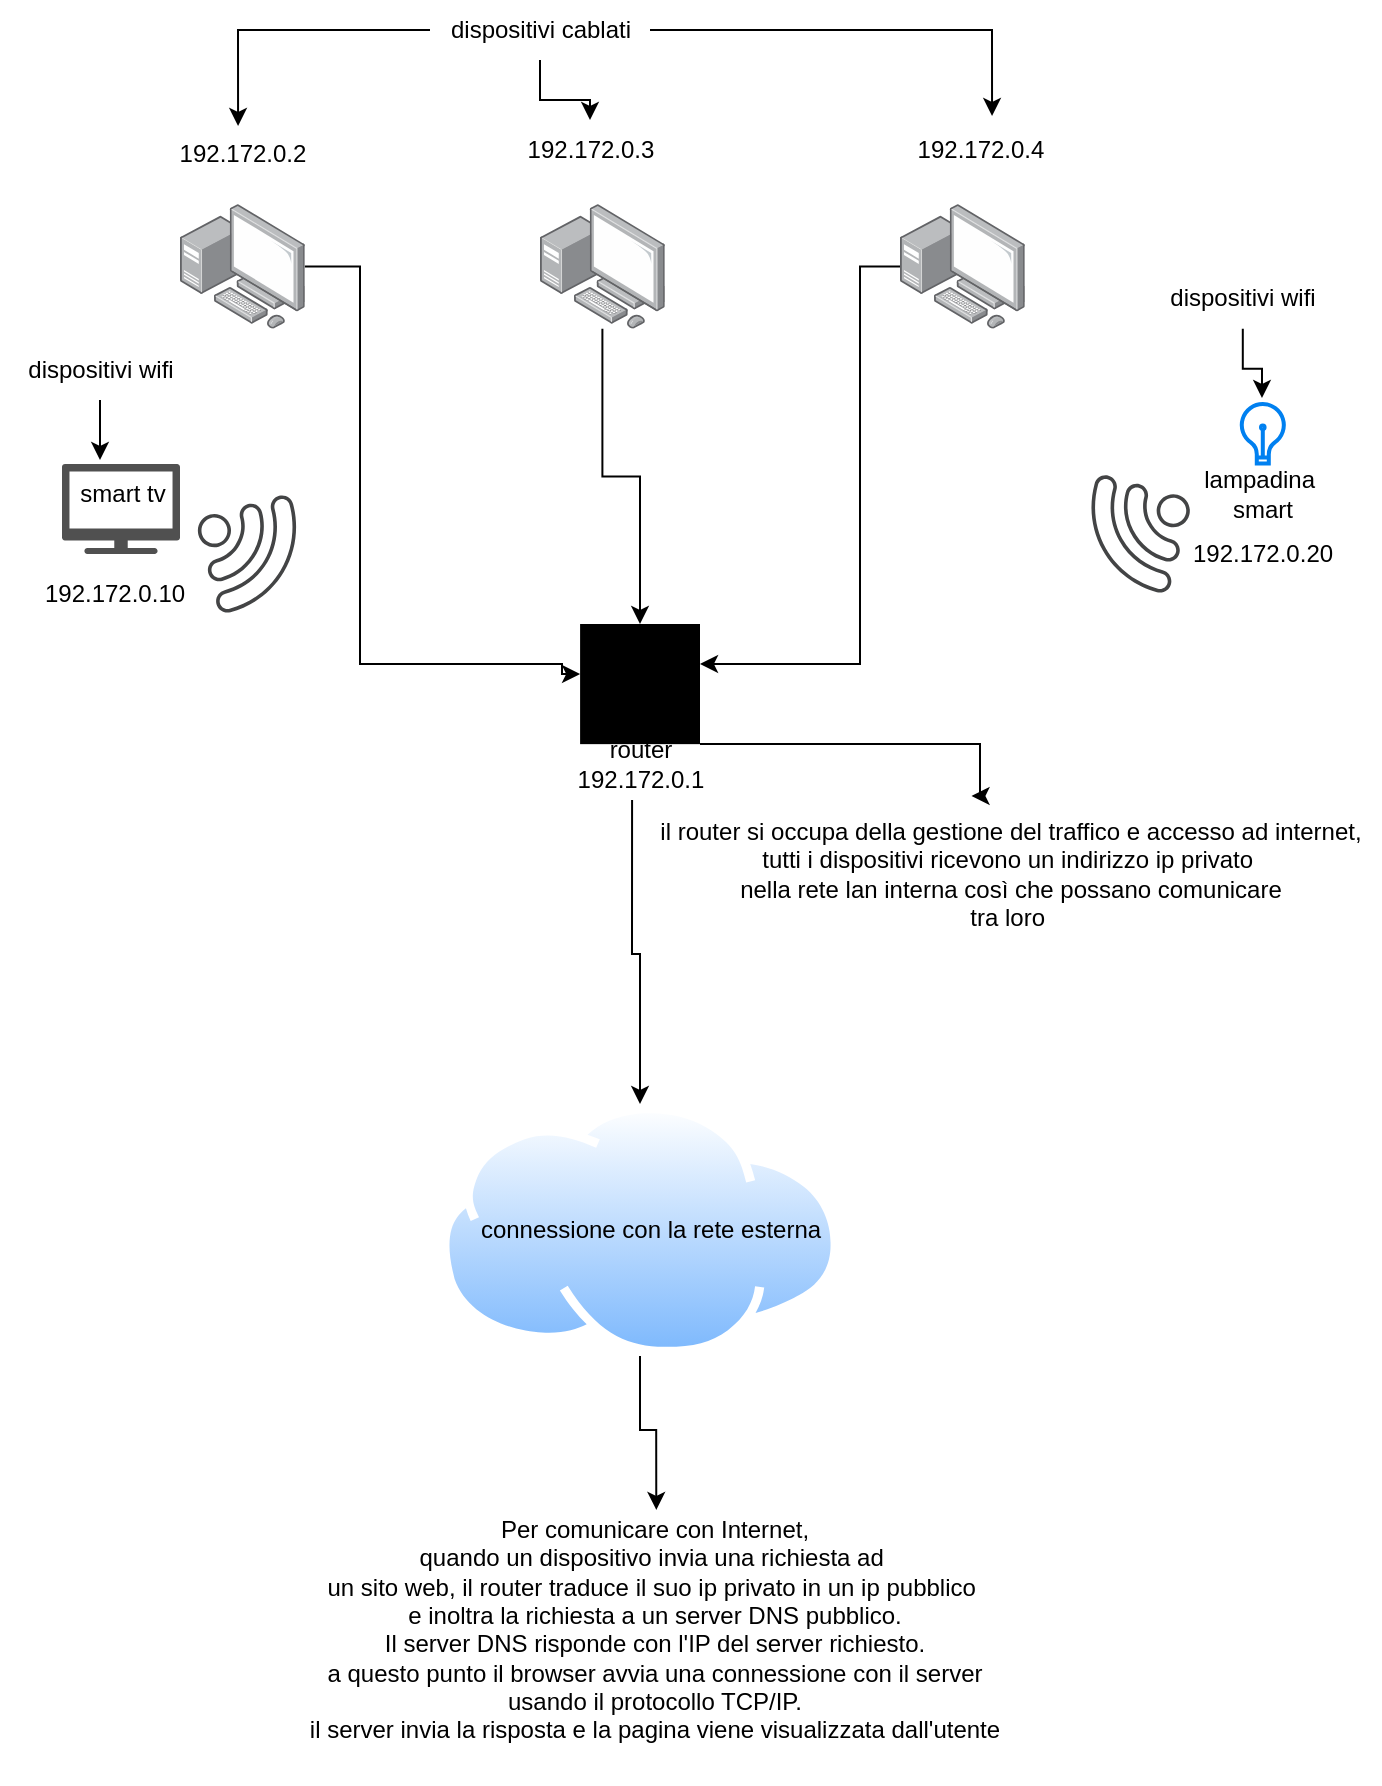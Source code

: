 <mxfile version="26.0.9">
  <diagram name="Pagina-1" id="2DPdEDVjBFWhLtTaOWAX">
    <mxGraphModel dx="1247" dy="1196" grid="1" gridSize="10" guides="1" tooltips="1" connect="1" arrows="1" fold="1" page="1" pageScale="1" pageWidth="827" pageHeight="1169" math="0" shadow="0">
      <root>
        <mxCell id="0" />
        <mxCell id="1" parent="0" />
        <mxCell id="dYL2p_-MX4AVTwZk4sk0-14" style="edgeStyle=orthogonalEdgeStyle;rounded=0;orthogonalLoop=1;jettySize=auto;html=1;" edge="1" parent="1" source="dYL2p_-MX4AVTwZk4sk0-3" target="dYL2p_-MX4AVTwZk4sk0-25">
          <mxGeometry relative="1" as="geometry">
            <mxPoint x="1120" y="345" as="targetPoint" />
            <Array as="points">
              <mxPoint x="1020" y="141" />
              <mxPoint x="1020" y="340" />
              <mxPoint x="1121" y="340" />
              <mxPoint x="1121" y="345" />
            </Array>
          </mxGeometry>
        </mxCell>
        <mxCell id="dYL2p_-MX4AVTwZk4sk0-3" value="" style="image;points=[];aspect=fixed;html=1;align=center;shadow=0;dashed=0;image=img/lib/allied_telesis/computer_and_terminals/Personal_Computer_with_Server.svg;" vertex="1" parent="1">
          <mxGeometry x="930" y="110" width="62.4" height="62.4" as="geometry" />
        </mxCell>
        <mxCell id="dYL2p_-MX4AVTwZk4sk0-13" style="edgeStyle=orthogonalEdgeStyle;rounded=0;orthogonalLoop=1;jettySize=auto;html=1;" edge="1" parent="1" source="dYL2p_-MX4AVTwZk4sk0-5" target="dYL2p_-MX4AVTwZk4sk0-25">
          <mxGeometry relative="1" as="geometry">
            <mxPoint x="1155" y="310" as="targetPoint" />
          </mxGeometry>
        </mxCell>
        <mxCell id="dYL2p_-MX4AVTwZk4sk0-5" value="" style="image;points=[];aspect=fixed;html=1;align=center;shadow=0;dashed=0;image=img/lib/allied_telesis/computer_and_terminals/Personal_Computer_with_Server.svg;" vertex="1" parent="1">
          <mxGeometry x="1110" y="110" width="62.4" height="62.4" as="geometry" />
        </mxCell>
        <mxCell id="dYL2p_-MX4AVTwZk4sk0-15" style="edgeStyle=orthogonalEdgeStyle;rounded=0;orthogonalLoop=1;jettySize=auto;html=1;" edge="1" parent="1" source="dYL2p_-MX4AVTwZk4sk0-6" target="dYL2p_-MX4AVTwZk4sk0-25">
          <mxGeometry relative="1" as="geometry">
            <mxPoint x="1190" y="345" as="targetPoint" />
            <Array as="points">
              <mxPoint x="1270" y="141" />
              <mxPoint x="1270" y="340" />
            </Array>
          </mxGeometry>
        </mxCell>
        <mxCell id="dYL2p_-MX4AVTwZk4sk0-6" value="" style="image;points=[];aspect=fixed;html=1;align=center;shadow=0;dashed=0;image=img/lib/allied_telesis/computer_and_terminals/Personal_Computer_with_Server.svg;" vertex="1" parent="1">
          <mxGeometry x="1290" y="110" width="62.4" height="62.4" as="geometry" />
        </mxCell>
        <mxCell id="dYL2p_-MX4AVTwZk4sk0-9" value="192.172.0.2" style="text;html=1;align=center;verticalAlign=middle;resizable=0;points=[];autosize=1;strokeColor=none;fillColor=none;" vertex="1" parent="1">
          <mxGeometry x="916.2" y="70" width="90" height="30" as="geometry" />
        </mxCell>
        <mxCell id="dYL2p_-MX4AVTwZk4sk0-10" value="192.172.0.3" style="text;html=1;align=center;verticalAlign=middle;resizable=0;points=[];autosize=1;strokeColor=none;fillColor=none;" vertex="1" parent="1">
          <mxGeometry x="1090" y="68" width="90" height="30" as="geometry" />
        </mxCell>
        <mxCell id="dYL2p_-MX4AVTwZk4sk0-11" value="192.172.0.4" style="text;html=1;align=center;verticalAlign=middle;resizable=0;points=[];autosize=1;strokeColor=none;fillColor=none;" vertex="1" parent="1">
          <mxGeometry x="1285" y="68" width="90" height="30" as="geometry" />
        </mxCell>
        <mxCell id="dYL2p_-MX4AVTwZk4sk0-22" style="edgeStyle=orthogonalEdgeStyle;rounded=0;orthogonalLoop=1;jettySize=auto;html=1;exitX=0.456;exitY=0.95;exitDx=0;exitDy=0;exitPerimeter=0;" edge="1" parent="1" source="dYL2p_-MX4AVTwZk4sk0-30" target="dYL2p_-MX4AVTwZk4sk0-23">
          <mxGeometry relative="1" as="geometry">
            <mxPoint x="1155" y="550" as="targetPoint" />
            <mxPoint x="1155" y="430" as="sourcePoint" />
          </mxGeometry>
        </mxCell>
        <mxCell id="dYL2p_-MX4AVTwZk4sk0-16" value="" style="html=1;verticalLabelPosition=bottom;align=center;labelBackgroundColor=#ffffff;verticalAlign=top;strokeWidth=2;strokeColor=#0080F0;shadow=0;dashed=0;shape=mxgraph.ios7.icons.lightbulb;" vertex="1" parent="1">
          <mxGeometry x="1460" y="210" width="22.8" height="29.7" as="geometry" />
        </mxCell>
        <mxCell id="dYL2p_-MX4AVTwZk4sk0-18" value="" style="sketch=0;pointerEvents=1;shadow=0;dashed=0;html=1;strokeColor=none;fillColor=#505050;labelPosition=center;verticalLabelPosition=bottom;verticalAlign=top;outlineConnect=0;align=center;shape=mxgraph.office.devices.tv;" vertex="1" parent="1">
          <mxGeometry x="871" y="240" width="59" height="45" as="geometry" />
        </mxCell>
        <mxCell id="dYL2p_-MX4AVTwZk4sk0-20" value="smart tv" style="text;html=1;align=center;verticalAlign=middle;resizable=0;points=[];autosize=1;strokeColor=none;fillColor=none;" vertex="1" parent="1">
          <mxGeometry x="865.5" y="240" width="70" height="30" as="geometry" />
        </mxCell>
        <mxCell id="dYL2p_-MX4AVTwZk4sk0-21" value="lampadina&amp;nbsp;&lt;div&gt;smart&lt;/div&gt;" style="text;html=1;align=center;verticalAlign=middle;resizable=0;points=[];autosize=1;strokeColor=none;fillColor=none;" vertex="1" parent="1">
          <mxGeometry x="1431.4" y="235" width="80" height="40" as="geometry" />
        </mxCell>
        <mxCell id="dYL2p_-MX4AVTwZk4sk0-23" value="" style="image;aspect=fixed;perimeter=ellipsePerimeter;html=1;align=center;shadow=0;dashed=0;spacingTop=3;image=img/lib/active_directory/internet_cloud.svg;" vertex="1" parent="1">
          <mxGeometry x="1060" y="560" width="200" height="126" as="geometry" />
        </mxCell>
        <mxCell id="dYL2p_-MX4AVTwZk4sk0-24" value="connessione con la rete esterna" style="text;html=1;align=center;verticalAlign=middle;resizable=0;points=[];autosize=1;strokeColor=none;fillColor=none;" vertex="1" parent="1">
          <mxGeometry x="1070" y="608" width="190" height="30" as="geometry" />
        </mxCell>
        <mxCell id="dYL2p_-MX4AVTwZk4sk0-25" value="" style="sketch=0;verticalLabelPosition=bottom;sketch=0;aspect=fixed;html=1;verticalAlign=top;strokeColor=none;fillColor=#000000;align=center;outlineConnect=0;pointerEvents=1;shape=mxgraph.citrix2.wifi_router;" vertex="1" parent="1">
          <mxGeometry x="1130.05" y="320" width="59.95" height="60.07" as="geometry" />
        </mxCell>
        <mxCell id="dYL2p_-MX4AVTwZk4sk0-26" value="" style="sketch=0;pointerEvents=1;shadow=0;dashed=0;html=1;strokeColor=none;fillColor=#434445;aspect=fixed;labelPosition=center;verticalLabelPosition=bottom;verticalAlign=top;align=center;outlineConnect=0;shape=mxgraph.vvd.wi_fi;rotation=-165;" vertex="1" parent="1">
          <mxGeometry x="1381.4" y="250" width="50" height="50" as="geometry" />
        </mxCell>
        <mxCell id="dYL2p_-MX4AVTwZk4sk0-27" value="" style="sketch=0;pointerEvents=1;shadow=0;dashed=0;html=1;strokeColor=none;fillColor=#434445;aspect=fixed;labelPosition=center;verticalLabelPosition=bottom;verticalAlign=top;align=center;outlineConnect=0;shape=mxgraph.vvd.wi_fi;rotation=75;" vertex="1" parent="1">
          <mxGeometry x="942.4" y="260" width="50" height="50" as="geometry" />
        </mxCell>
        <mxCell id="dYL2p_-MX4AVTwZk4sk0-30" value="router&lt;div&gt;192.172.0.1&lt;/div&gt;" style="text;html=1;align=center;verticalAlign=middle;resizable=0;points=[];autosize=1;strokeColor=none;fillColor=none;" vertex="1" parent="1">
          <mxGeometry x="1115" y="370" width="90" height="40" as="geometry" />
        </mxCell>
        <mxCell id="dYL2p_-MX4AVTwZk4sk0-32" value="192.172.0.10" style="text;html=1;align=center;verticalAlign=middle;resizable=0;points=[];autosize=1;strokeColor=none;fillColor=none;" vertex="1" parent="1">
          <mxGeometry x="852.4" y="290" width="90" height="30" as="geometry" />
        </mxCell>
        <mxCell id="dYL2p_-MX4AVTwZk4sk0-33" value="192.172.0.20" style="text;html=1;align=center;verticalAlign=middle;resizable=0;points=[];autosize=1;strokeColor=none;fillColor=none;" vertex="1" parent="1">
          <mxGeometry x="1426.4" y="270" width="90" height="30" as="geometry" />
        </mxCell>
        <mxCell id="dYL2p_-MX4AVTwZk4sk0-34" value="il router si occupa della gestione del traffico e accesso ad internet,&lt;div&gt;tutti i dispositivi ricevono un indirizzo ip privato&amp;nbsp;&lt;/div&gt;&lt;div&gt;nella rete lan interna così che possano comunicare&lt;/div&gt;&lt;div&gt;tra loro&amp;nbsp;&lt;/div&gt;" style="text;html=1;align=center;verticalAlign=middle;resizable=0;points=[];autosize=1;strokeColor=none;fillColor=none;" vertex="1" parent="1">
          <mxGeometry x="1160" y="410" width="370" height="70" as="geometry" />
        </mxCell>
        <mxCell id="dYL2p_-MX4AVTwZk4sk0-37" style="edgeStyle=orthogonalEdgeStyle;rounded=0;orthogonalLoop=1;jettySize=auto;html=1;" edge="1" parent="1" source="dYL2p_-MX4AVTwZk4sk0-36" target="dYL2p_-MX4AVTwZk4sk0-10">
          <mxGeometry relative="1" as="geometry" />
        </mxCell>
        <mxCell id="dYL2p_-MX4AVTwZk4sk0-36" value="dispositivi cablati" style="text;html=1;align=center;verticalAlign=middle;resizable=0;points=[];autosize=1;strokeColor=none;fillColor=none;" vertex="1" parent="1">
          <mxGeometry x="1055" y="8" width="110" height="30" as="geometry" />
        </mxCell>
        <mxCell id="dYL2p_-MX4AVTwZk4sk0-38" style="edgeStyle=orthogonalEdgeStyle;rounded=0;orthogonalLoop=1;jettySize=auto;html=1;entryX=0.476;entryY=0.033;entryDx=0;entryDy=0;entryPerimeter=0;" edge="1" parent="1" source="dYL2p_-MX4AVTwZk4sk0-36" target="dYL2p_-MX4AVTwZk4sk0-9">
          <mxGeometry relative="1" as="geometry" />
        </mxCell>
        <mxCell id="dYL2p_-MX4AVTwZk4sk0-39" style="edgeStyle=orthogonalEdgeStyle;rounded=0;orthogonalLoop=1;jettySize=auto;html=1;entryX=0.567;entryY=-0.067;entryDx=0;entryDy=0;entryPerimeter=0;" edge="1" parent="1" source="dYL2p_-MX4AVTwZk4sk0-36" target="dYL2p_-MX4AVTwZk4sk0-11">
          <mxGeometry relative="1" as="geometry" />
        </mxCell>
        <mxCell id="dYL2p_-MX4AVTwZk4sk0-40" value="dispositivi wifi" style="text;html=1;align=center;verticalAlign=middle;resizable=0;points=[];autosize=1;strokeColor=none;fillColor=none;" vertex="1" parent="1">
          <mxGeometry x="1411.4" y="142.4" width="100" height="30" as="geometry" />
        </mxCell>
        <mxCell id="dYL2p_-MX4AVTwZk4sk0-42" style="edgeStyle=orthogonalEdgeStyle;rounded=0;orthogonalLoop=1;jettySize=auto;html=1;entryX=0.482;entryY=-0.101;entryDx=0;entryDy=0;entryPerimeter=0;" edge="1" parent="1" source="dYL2p_-MX4AVTwZk4sk0-40" target="dYL2p_-MX4AVTwZk4sk0-16">
          <mxGeometry relative="1" as="geometry" />
        </mxCell>
        <mxCell id="dYL2p_-MX4AVTwZk4sk0-44" value="dispositivi wifi" style="text;html=1;align=center;verticalAlign=middle;resizable=0;points=[];autosize=1;strokeColor=none;fillColor=none;" vertex="1" parent="1">
          <mxGeometry x="840" y="178" width="100" height="30" as="geometry" />
        </mxCell>
        <mxCell id="dYL2p_-MX4AVTwZk4sk0-45" style="edgeStyle=orthogonalEdgeStyle;rounded=0;orthogonalLoop=1;jettySize=auto;html=1;entryX=0.35;entryY=-0.067;entryDx=0;entryDy=0;entryPerimeter=0;" edge="1" parent="1" source="dYL2p_-MX4AVTwZk4sk0-44" target="dYL2p_-MX4AVTwZk4sk0-20">
          <mxGeometry relative="1" as="geometry" />
        </mxCell>
        <mxCell id="dYL2p_-MX4AVTwZk4sk0-46" style="edgeStyle=orthogonalEdgeStyle;rounded=0;orthogonalLoop=1;jettySize=auto;html=1;entryX=0.448;entryY=-0.057;entryDx=0;entryDy=0;entryPerimeter=0;" edge="1" parent="1" source="dYL2p_-MX4AVTwZk4sk0-25" target="dYL2p_-MX4AVTwZk4sk0-34">
          <mxGeometry relative="1" as="geometry">
            <Array as="points">
              <mxPoint x="1330" y="380" />
            </Array>
          </mxGeometry>
        </mxCell>
        <mxCell id="dYL2p_-MX4AVTwZk4sk0-48" value="Per comunicare con Internet,&lt;div&gt;quando un dispositivo invia una richiesta ad&amp;nbsp;&lt;/div&gt;&lt;div&gt;un sito web, il router traduce il suo ip privato in un ip pubblico&amp;nbsp;&lt;/div&gt;&lt;div&gt;e inoltra la richiesta a un server DNS pubblico.&lt;/div&gt;&lt;div&gt;Il server DNS risponde con l&#39;IP del server richiesto.&lt;/div&gt;&lt;div&gt;a questo punto il browser avvia una connessione con il server&lt;/div&gt;&lt;div&gt;usando il protocollo TCP/IP.&lt;/div&gt;&lt;div&gt;il server invia la risposta e la pagina viene visualizzata dall&#39;utente&lt;/div&gt;&lt;div&gt;&lt;br&gt;&lt;/div&gt;" style="text;html=1;align=center;verticalAlign=middle;resizable=0;points=[];autosize=1;strokeColor=none;fillColor=none;" vertex="1" parent="1">
          <mxGeometry x="982.4" y="760" width="370" height="140" as="geometry" />
        </mxCell>
        <mxCell id="dYL2p_-MX4AVTwZk4sk0-49" style="edgeStyle=orthogonalEdgeStyle;rounded=0;orthogonalLoop=1;jettySize=auto;html=1;entryX=0.502;entryY=0.021;entryDx=0;entryDy=0;entryPerimeter=0;" edge="1" parent="1" source="dYL2p_-MX4AVTwZk4sk0-23" target="dYL2p_-MX4AVTwZk4sk0-48">
          <mxGeometry relative="1" as="geometry" />
        </mxCell>
      </root>
    </mxGraphModel>
  </diagram>
</mxfile>
